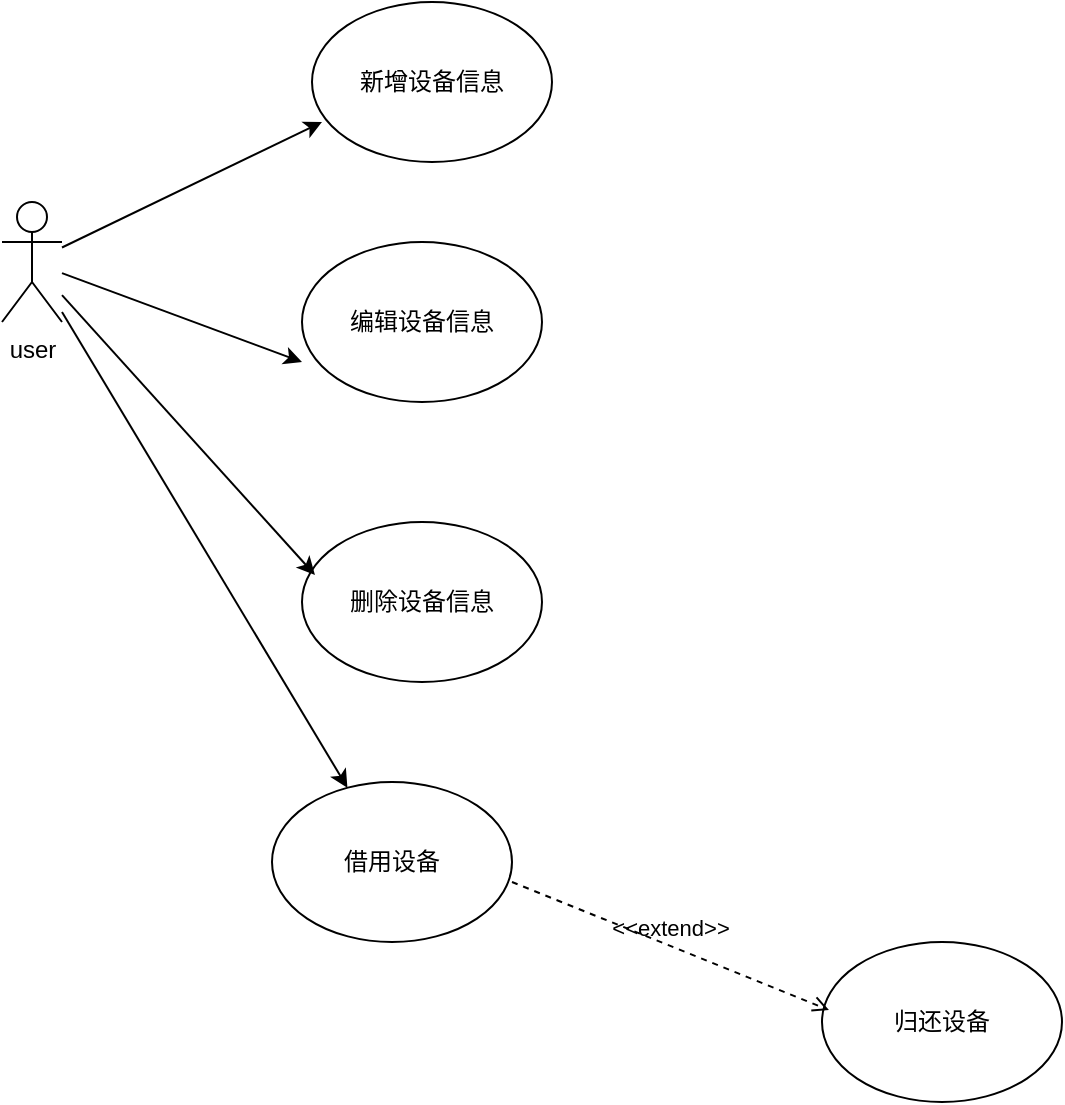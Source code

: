 <mxfile version="24.6.5" type="github">
  <diagram name="Page-1" id="piCZtO-26Py5zePVwWeR">
    <mxGraphModel dx="954" dy="1658" grid="1" gridSize="10" guides="1" tooltips="1" connect="1" arrows="1" fold="1" page="1" pageScale="1" pageWidth="850" pageHeight="1100" math="0" shadow="0">
      <root>
        <mxCell id="0" />
        <mxCell id="1" parent="0" />
        <mxCell id="MWVJ1f_NghS_9OLPC1m6-1" value="user&lt;div&gt;&lt;br&gt;&lt;/div&gt;" style="shape=umlActor;verticalLabelPosition=bottom;verticalAlign=top;html=1;outlineConnect=0;" vertex="1" parent="1">
          <mxGeometry x="170" y="90" width="30" height="60" as="geometry" />
        </mxCell>
        <mxCell id="MWVJ1f_NghS_9OLPC1m6-2" value="新增设备信息" style="ellipse;whiteSpace=wrap;html=1;" vertex="1" parent="1">
          <mxGeometry x="325" y="-10" width="120" height="80" as="geometry" />
        </mxCell>
        <mxCell id="MWVJ1f_NghS_9OLPC1m6-3" value="编辑设备信息" style="ellipse;whiteSpace=wrap;html=1;" vertex="1" parent="1">
          <mxGeometry x="320" y="110" width="120" height="80" as="geometry" />
        </mxCell>
        <mxCell id="MWVJ1f_NghS_9OLPC1m6-4" value="删除设备信息" style="ellipse;whiteSpace=wrap;html=1;" vertex="1" parent="1">
          <mxGeometry x="320" y="250" width="120" height="80" as="geometry" />
        </mxCell>
        <mxCell id="MWVJ1f_NghS_9OLPC1m6-5" value="" style="endArrow=classic;html=1;rounded=0;" edge="1" parent="1" source="MWVJ1f_NghS_9OLPC1m6-1">
          <mxGeometry width="50" height="50" relative="1" as="geometry">
            <mxPoint x="280" y="100" as="sourcePoint" />
            <mxPoint x="330" y="50" as="targetPoint" />
          </mxGeometry>
        </mxCell>
        <mxCell id="MWVJ1f_NghS_9OLPC1m6-6" value="" style="endArrow=classic;html=1;rounded=0;" edge="1" parent="1" source="MWVJ1f_NghS_9OLPC1m6-1">
          <mxGeometry width="50" height="50" relative="1" as="geometry">
            <mxPoint x="270" y="220" as="sourcePoint" />
            <mxPoint x="320" y="170" as="targetPoint" />
          </mxGeometry>
        </mxCell>
        <mxCell id="MWVJ1f_NghS_9OLPC1m6-7" value="" style="endArrow=classic;html=1;rounded=0;entryX=0.054;entryY=0.331;entryDx=0;entryDy=0;entryPerimeter=0;" edge="1" parent="1" source="MWVJ1f_NghS_9OLPC1m6-1" target="MWVJ1f_NghS_9OLPC1m6-4">
          <mxGeometry width="50" height="50" relative="1" as="geometry">
            <mxPoint x="240" y="260" as="sourcePoint" />
            <mxPoint x="290" y="210" as="targetPoint" />
          </mxGeometry>
        </mxCell>
        <mxCell id="MWVJ1f_NghS_9OLPC1m6-8" value="借用设备" style="ellipse;whiteSpace=wrap;html=1;" vertex="1" parent="1">
          <mxGeometry x="305" y="380" width="120" height="80" as="geometry" />
        </mxCell>
        <mxCell id="MWVJ1f_NghS_9OLPC1m6-9" value="归还设备" style="ellipse;whiteSpace=wrap;html=1;" vertex="1" parent="1">
          <mxGeometry x="580" y="460" width="120" height="80" as="geometry" />
        </mxCell>
        <mxCell id="MWVJ1f_NghS_9OLPC1m6-12" value="&amp;lt;&amp;lt;extend&amp;gt;&amp;gt;" style="html=1;verticalAlign=bottom;labelBackgroundColor=none;endArrow=open;endFill=0;dashed=1;rounded=0;entryX=0.029;entryY=0.425;entryDx=0;entryDy=0;entryPerimeter=0;" edge="1" parent="1" target="MWVJ1f_NghS_9OLPC1m6-9">
          <mxGeometry width="160" relative="1" as="geometry">
            <mxPoint x="425" y="430" as="sourcePoint" />
            <mxPoint x="585" y="430" as="targetPoint" />
          </mxGeometry>
        </mxCell>
        <mxCell id="MWVJ1f_NghS_9OLPC1m6-13" value="" style="endArrow=classic;html=1;rounded=0;" edge="1" parent="1" source="MWVJ1f_NghS_9OLPC1m6-1" target="MWVJ1f_NghS_9OLPC1m6-8">
          <mxGeometry width="50" height="50" relative="1" as="geometry">
            <mxPoint x="140" y="370" as="sourcePoint" />
            <mxPoint x="190" y="320" as="targetPoint" />
          </mxGeometry>
        </mxCell>
      </root>
    </mxGraphModel>
  </diagram>
</mxfile>
